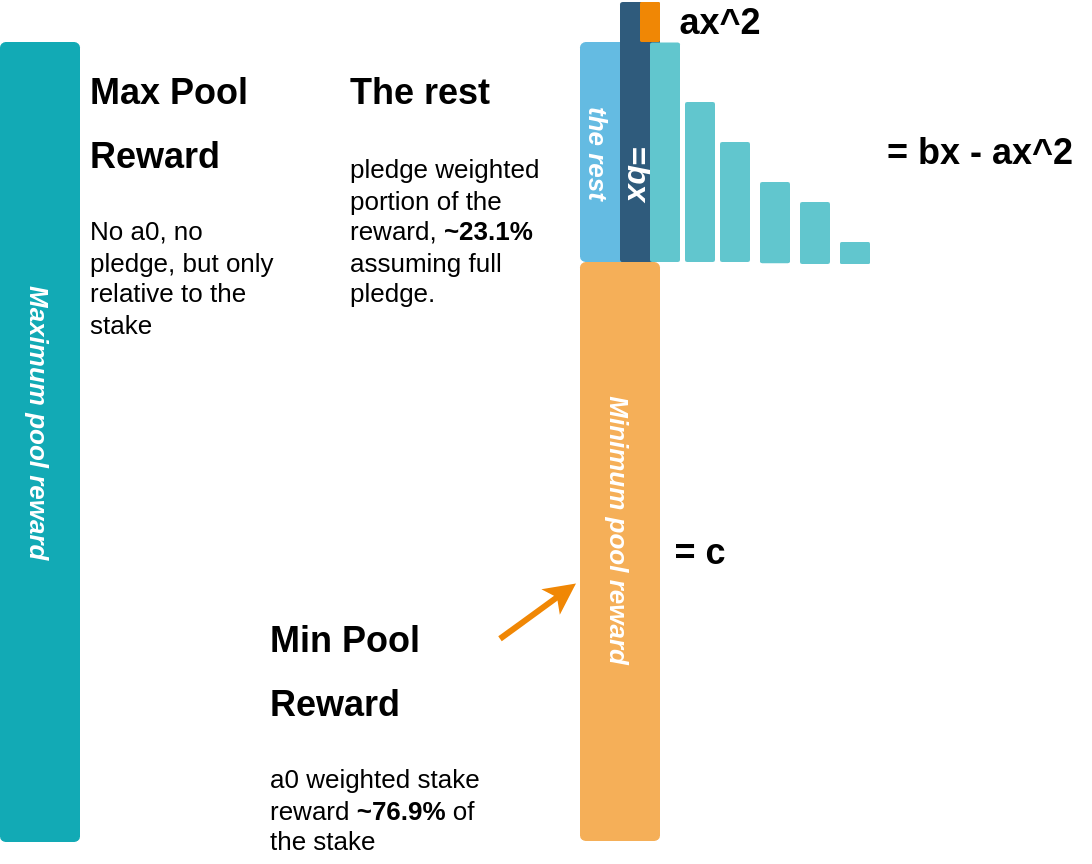 <mxfile version="14.0.1" type="device"><diagram id="6a731a19-8d31-9384-78a2-239565b7b9f0" name="Page-1"><mxGraphModel dx="4740" dy="3640" grid="1" gridSize="10" guides="1" tooltips="1" connect="1" arrows="1" fold="1" page="1" pageScale="1" pageWidth="827" pageHeight="1169" background="#ffffff" math="1" shadow="0"><root><mxCell id="0"/><mxCell id="1" parent="0"/><mxCell id="1771" value="" style="rounded=1;whiteSpace=wrap;html=1;shadow=0;labelBackgroundColor=none;strokeColor=none;strokeWidth=3;fillColor=#12aab5;fontFamily=Helvetica;fontSize=14;fontColor=#FFFFFF;align=center;spacing=5;fontStyle=1;arcSize=7;perimeterSpacing=2;" parent="1" vertex="1"><mxGeometry x="40" y="80" width="40" height="400" as="geometry"/></mxCell><mxCell id="kcZ7wKaZ6KkHxs8Y5zYl-1785" value="" style="edgeStyle=none;rounded=0;jumpStyle=none;html=1;shadow=0;labelBackgroundColor=none;startArrow=none;startFill=0;endArrow=classic;endFill=1;jettySize=auto;orthogonalLoop=1;strokeColor=#F08705;strokeWidth=3;fontFamily=Helvetica;fontSize=14;fontColor=#FFFFFF;spacing=5;" parent="1" source="kcZ7wKaZ6KkHxs8Y5zYl-1789" target="1769" edge="1"><mxGeometry relative="1" as="geometry"><mxPoint x="560" y="246" as="sourcePoint"/><mxPoint x="370" y="270" as="targetPoint"/></mxGeometry></mxCell><mxCell id="kcZ7wKaZ6KkHxs8Y5zYl-1786" value="Maximum pool reward" style="text;html=1;strokeColor=none;fillColor=none;align=left;verticalAlign=middle;whiteSpace=wrap;rounded=0;fontSize=13;fontStyle=3;rotation=90;fontColor=#FFFFFF;" parent="1" vertex="1"><mxGeometry x="-20" y="262.75" width="160" height="34.5" as="geometry"/></mxCell><mxCell id="1769" value="" style="rounded=1;whiteSpace=wrap;html=1;shadow=0;labelBackgroundColor=none;strokeColor=none;strokeWidth=3;fillColor=#f5af58;fontFamily=Helvetica;fontSize=14;fontColor=#FFFFFF;align=center;spacing=5;arcSize=7;perimeterSpacing=2;" parent="1" vertex="1"><mxGeometry x="330" y="190" width="40" height="289.5" as="geometry"/></mxCell><mxCell id="kcZ7wKaZ6KkHxs8Y5zYl-1779" value="" style="rounded=1;whiteSpace=wrap;html=1;shadow=0;labelBackgroundColor=none;strokeColor=none;strokeWidth=3;fillColor=#64bbe2;fontFamily=Helvetica;fontSize=14;fontColor=#FFFFFF;align=center;spacing=5;arcSize=7;perimeterSpacing=2;" parent="1" vertex="1"><mxGeometry x="330" y="80" width="40" height="110" as="geometry"/></mxCell><mxCell id="kcZ7wKaZ6KkHxs8Y5zYl-1787" value="Minimum pool reward" style="text;html=1;strokeColor=none;fillColor=none;align=left;verticalAlign=middle;whiteSpace=wrap;rounded=0;fontSize=13;fontStyle=3;rotation=90;fontColor=#FFFFFF;" parent="1" vertex="1"><mxGeometry x="275" y="320.25" width="150" height="19.75" as="geometry"/></mxCell><mxCell id="kcZ7wKaZ6KkHxs8Y5zYl-1788" value="&lt;h1&gt;&lt;font style=&quot;font-size: 18px&quot;&gt;Max Pool Reward&lt;/font&gt;&lt;/h1&gt;&lt;p&gt;No a0, no pledge, but only relative to the stake&lt;/p&gt;" style="text;html=1;strokeColor=none;fillColor=none;spacing=5;spacingTop=-20;whiteSpace=wrap;overflow=hidden;rounded=0;fontSize=13;fontColor=#000000;align=left;" parent="1" vertex="1"><mxGeometry x="80" y="80" width="100" height="160" as="geometry"/></mxCell><mxCell id="kcZ7wKaZ6KkHxs8Y5zYl-1789" value="&lt;h1&gt;&lt;font style=&quot;font-size: 18px&quot;&gt;Min Pool Reward&lt;/font&gt;&lt;/h1&gt;&lt;p&gt;a0 weighted stake reward &lt;b&gt;~76.9%&lt;/b&gt; of the stake&lt;/p&gt;" style="text;html=1;strokeColor=none;fillColor=none;spacing=5;spacingTop=-20;whiteSpace=wrap;overflow=hidden;rounded=0;fontSize=13;fontColor=#000000;align=left;" parent="1" vertex="1"><mxGeometry x="170" y="354" width="120" height="136" as="geometry"/></mxCell><mxCell id="kcZ7wKaZ6KkHxs8Y5zYl-1790" value="the rest" style="text;html=1;strokeColor=none;fillColor=none;align=left;verticalAlign=middle;whiteSpace=wrap;rounded=0;fontSize=13;fontStyle=3;rotation=90;fontColor=#FFFFFF;" parent="1" vertex="1"><mxGeometry x="310" y="130.63" width="60" height="19.75" as="geometry"/></mxCell><mxCell id="kcZ7wKaZ6KkHxs8Y5zYl-1791" value="&lt;h1&gt;&lt;span style=&quot;font-size: 18px&quot;&gt;The rest&lt;/span&gt;&lt;/h1&gt;&lt;p&gt;pledge weighted portion of the reward, &lt;b&gt;~23.1%&lt;/b&gt; assuming full pledge.&lt;/p&gt;" style="text;html=1;strokeColor=none;fillColor=none;spacing=5;spacingTop=-20;whiteSpace=wrap;overflow=hidden;rounded=0;fontSize=13;fontColor=#000000;align=left;" parent="1" vertex="1"><mxGeometry x="210" y="80" width="110" height="140" as="geometry"/></mxCell><mxCell id="kcZ7wKaZ6KkHxs8Y5zYl-1792" value="= c" style="text;html=1;strokeColor=none;fillColor=none;align=center;verticalAlign=middle;whiteSpace=wrap;rounded=0;fontSize=18;fontStyle=1" parent="1" vertex="1"><mxGeometry x="370" y="324.5" width="40" height="20" as="geometry"/></mxCell><mxCell id="kcZ7wKaZ6KkHxs8Y5zYl-1794" value="" style="rounded=1;whiteSpace=wrap;html=1;shadow=0;labelBackgroundColor=none;strokeColor=none;strokeWidth=3;fillColor=#2F5B7C;fontFamily=Helvetica;fontSize=16;fontColor=#FFFFFF;align=center;fontStyle=1;spacing=5;arcSize=7;perimeterSpacing=2;" parent="1" vertex="1"><mxGeometry x="350" y="60" width="20" height="130" as="geometry"/></mxCell><mxCell id="kcZ7wKaZ6KkHxs8Y5zYl-1795" value="" style="rounded=1;whiteSpace=wrap;html=1;shadow=0;labelBackgroundColor=none;strokeColor=none;strokeWidth=3;fillColor=#F08705;fontFamily=Helvetica;fontSize=14;fontColor=#FFFFFF;align=center;spacing=5;fontStyle=1;arcSize=7;perimeterSpacing=2;" parent="1" vertex="1"><mxGeometry x="360" y="60" width="10" height="20" as="geometry"/></mxCell><mxCell id="kcZ7wKaZ6KkHxs8Y5zYl-1796" value="ax^2" style="text;html=1;strokeColor=none;fillColor=none;align=center;verticalAlign=middle;whiteSpace=wrap;rounded=0;fontSize=18;fontStyle=1" parent="1" vertex="1"><mxGeometry x="360" y="60" width="80" height="20" as="geometry"/></mxCell><mxCell id="kcZ7wKaZ6KkHxs8Y5zYl-1797" value="= bx - ax^2" style="text;html=1;strokeColor=none;fillColor=none;align=center;verticalAlign=middle;whiteSpace=wrap;rounded=0;fontSize=18;fontStyle=1" parent="1" vertex="1"><mxGeometry x="475" y="125.13" width="110" height="20" as="geometry"/></mxCell><mxCell id="kcZ7wKaZ6KkHxs8Y5zYl-1798" value="=bx" style="text;html=1;strokeColor=none;fillColor=none;align=left;verticalAlign=middle;whiteSpace=wrap;rounded=0;fontSize=16;fontStyle=3;rotation=90;fontColor=#FFFFFF;" parent="1" vertex="1"><mxGeometry x="340" y="140.25" width="40" height="19.75" as="geometry"/></mxCell><mxCell id="kcZ7wKaZ6KkHxs8Y5zYl-1802" value="" style="rounded=1;whiteSpace=wrap;html=1;shadow=0;labelBackgroundColor=none;strokeColor=none;strokeWidth=3;fillColor=#61c6ce;fontFamily=Helvetica;fontSize=14;fontColor=#FFFFFF;align=center;spacing=5;fontStyle=0;arcSize=7;perimeterSpacing=2;" parent="1" vertex="1"><mxGeometry x="365" y="80.25" width="15" height="109.75" as="geometry"/></mxCell><mxCell id="kcZ7wKaZ6KkHxs8Y5zYl-1803" value="" style="rounded=1;whiteSpace=wrap;html=1;shadow=0;labelBackgroundColor=none;strokeColor=none;strokeWidth=3;fillColor=#61c6ce;fontFamily=Helvetica;fontSize=14;fontColor=#FFFFFF;align=center;spacing=5;fontStyle=0;arcSize=7;perimeterSpacing=2;" parent="1" vertex="1"><mxGeometry x="382.5" y="110" width="15" height="80" as="geometry"/></mxCell><mxCell id="kcZ7wKaZ6KkHxs8Y5zYl-1804" value="" style="rounded=1;whiteSpace=wrap;html=1;shadow=0;labelBackgroundColor=none;strokeColor=none;strokeWidth=3;fillColor=#61c6ce;fontFamily=Helvetica;fontSize=14;fontColor=#FFFFFF;align=center;spacing=5;fontStyle=0;arcSize=7;perimeterSpacing=2;" parent="1" vertex="1"><mxGeometry x="400" y="130" width="15" height="60" as="geometry"/></mxCell><mxCell id="kcZ7wKaZ6KkHxs8Y5zYl-1805" value="" style="rounded=1;whiteSpace=wrap;html=1;shadow=0;labelBackgroundColor=none;strokeColor=none;strokeWidth=3;fillColor=#61c6ce;fontFamily=Helvetica;fontSize=14;fontColor=#FFFFFF;align=center;spacing=5;fontStyle=0;arcSize=7;perimeterSpacing=2;" parent="1" vertex="1"><mxGeometry x="420" y="150" width="15" height="40.63" as="geometry"/></mxCell><mxCell id="kcZ7wKaZ6KkHxs8Y5zYl-1806" value="" style="rounded=1;whiteSpace=wrap;html=1;shadow=0;labelBackgroundColor=none;strokeColor=none;strokeWidth=3;fillColor=#61c6ce;fontFamily=Helvetica;fontSize=14;fontColor=#FFFFFF;align=center;spacing=5;fontStyle=0;arcSize=7;perimeterSpacing=2;" parent="1" vertex="1"><mxGeometry x="440" y="160" width="15" height="31.01" as="geometry"/></mxCell><mxCell id="kcZ7wKaZ6KkHxs8Y5zYl-1807" value="" style="rounded=1;whiteSpace=wrap;html=1;shadow=0;labelBackgroundColor=none;strokeColor=none;strokeWidth=3;fillColor=#61c6ce;fontFamily=Helvetica;fontSize=14;fontColor=#FFFFFF;align=center;spacing=5;fontStyle=0;arcSize=7;perimeterSpacing=2;" parent="1" vertex="1"><mxGeometry x="460" y="180" width="15" height="11.01" as="geometry"/></mxCell></root></mxGraphModel></diagram></mxfile>